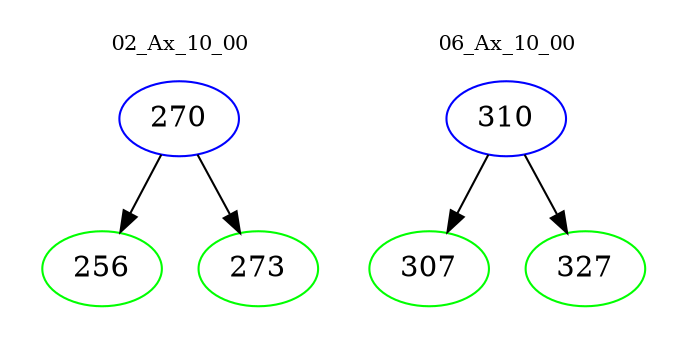 digraph{
subgraph cluster_0 {
color = white
label = "02_Ax_10_00";
fontsize=10;
T0_270 [label="270", color="blue"]
T0_270 -> T0_256 [color="black"]
T0_256 [label="256", color="green"]
T0_270 -> T0_273 [color="black"]
T0_273 [label="273", color="green"]
}
subgraph cluster_1 {
color = white
label = "06_Ax_10_00";
fontsize=10;
T1_310 [label="310", color="blue"]
T1_310 -> T1_307 [color="black"]
T1_307 [label="307", color="green"]
T1_310 -> T1_327 [color="black"]
T1_327 [label="327", color="green"]
}
}
